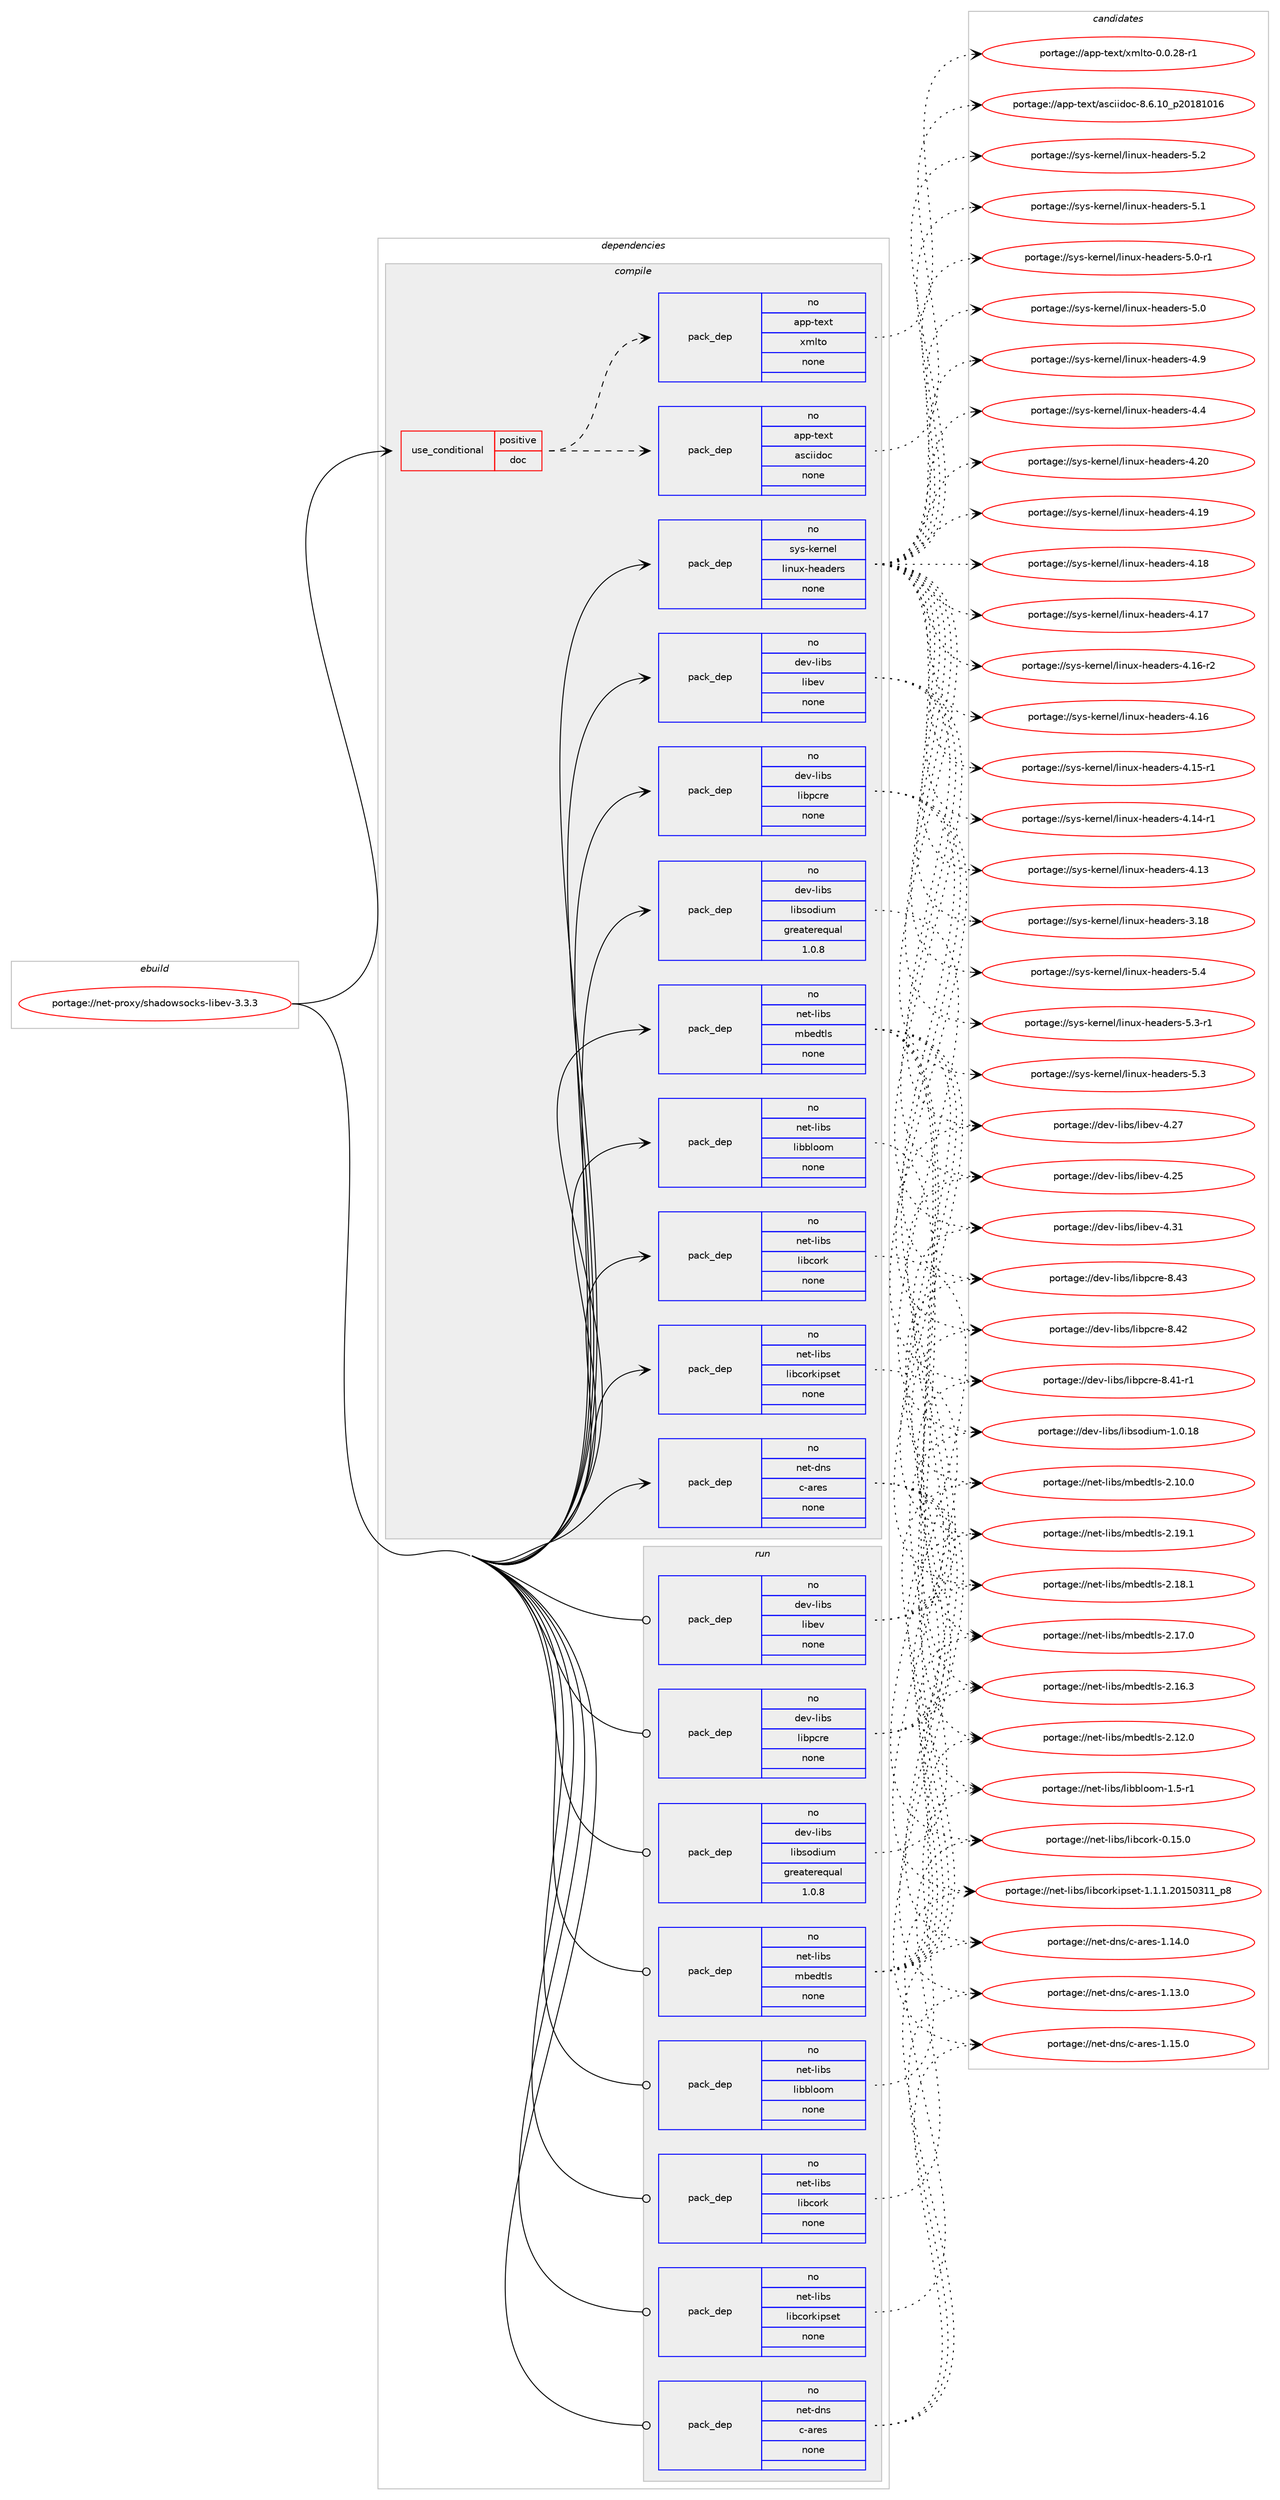 digraph prolog {

# *************
# Graph options
# *************

newrank=true;
concentrate=true;
compound=true;
graph [rankdir=LR,fontname=Helvetica,fontsize=10,ranksep=1.5];#, ranksep=2.5, nodesep=0.2];
edge  [arrowhead=vee];
node  [fontname=Helvetica,fontsize=10];

# **********
# The ebuild
# **********

subgraph cluster_leftcol {
color=gray;
label=<<i>ebuild</i>>;
id [label="portage://net-proxy/shadowsocks-libev-3.3.3", color=red, width=4, href="../net-proxy/shadowsocks-libev-3.3.3.svg"];
}

# ****************
# The dependencies
# ****************

subgraph cluster_midcol {
color=gray;
label=<<i>dependencies</i>>;
subgraph cluster_compile {
fillcolor="#eeeeee";
style=filled;
label=<<i>compile</i>>;
subgraph cond23493 {
dependency122828 [label=<<TABLE BORDER="0" CELLBORDER="1" CELLSPACING="0" CELLPADDING="4"><TR><TD ROWSPAN="3" CELLPADDING="10">use_conditional</TD></TR><TR><TD>positive</TD></TR><TR><TD>doc</TD></TR></TABLE>>, shape=none, color=red];
subgraph pack97324 {
dependency122829 [label=<<TABLE BORDER="0" CELLBORDER="1" CELLSPACING="0" CELLPADDING="4" WIDTH="220"><TR><TD ROWSPAN="6" CELLPADDING="30">pack_dep</TD></TR><TR><TD WIDTH="110">no</TD></TR><TR><TD>app-text</TD></TR><TR><TD>asciidoc</TD></TR><TR><TD>none</TD></TR><TR><TD></TD></TR></TABLE>>, shape=none, color=blue];
}
dependency122828:e -> dependency122829:w [weight=20,style="dashed",arrowhead="vee"];
subgraph pack97325 {
dependency122830 [label=<<TABLE BORDER="0" CELLBORDER="1" CELLSPACING="0" CELLPADDING="4" WIDTH="220"><TR><TD ROWSPAN="6" CELLPADDING="30">pack_dep</TD></TR><TR><TD WIDTH="110">no</TD></TR><TR><TD>app-text</TD></TR><TR><TD>xmlto</TD></TR><TR><TD>none</TD></TR><TR><TD></TD></TR></TABLE>>, shape=none, color=blue];
}
dependency122828:e -> dependency122830:w [weight=20,style="dashed",arrowhead="vee"];
}
id:e -> dependency122828:w [weight=20,style="solid",arrowhead="vee"];
subgraph pack97326 {
dependency122831 [label=<<TABLE BORDER="0" CELLBORDER="1" CELLSPACING="0" CELLPADDING="4" WIDTH="220"><TR><TD ROWSPAN="6" CELLPADDING="30">pack_dep</TD></TR><TR><TD WIDTH="110">no</TD></TR><TR><TD>dev-libs</TD></TR><TR><TD>libev</TD></TR><TR><TD>none</TD></TR><TR><TD></TD></TR></TABLE>>, shape=none, color=blue];
}
id:e -> dependency122831:w [weight=20,style="solid",arrowhead="vee"];
subgraph pack97327 {
dependency122832 [label=<<TABLE BORDER="0" CELLBORDER="1" CELLSPACING="0" CELLPADDING="4" WIDTH="220"><TR><TD ROWSPAN="6" CELLPADDING="30">pack_dep</TD></TR><TR><TD WIDTH="110">no</TD></TR><TR><TD>dev-libs</TD></TR><TR><TD>libpcre</TD></TR><TR><TD>none</TD></TR><TR><TD></TD></TR></TABLE>>, shape=none, color=blue];
}
id:e -> dependency122832:w [weight=20,style="solid",arrowhead="vee"];
subgraph pack97328 {
dependency122833 [label=<<TABLE BORDER="0" CELLBORDER="1" CELLSPACING="0" CELLPADDING="4" WIDTH="220"><TR><TD ROWSPAN="6" CELLPADDING="30">pack_dep</TD></TR><TR><TD WIDTH="110">no</TD></TR><TR><TD>dev-libs</TD></TR><TR><TD>libsodium</TD></TR><TR><TD>greaterequal</TD></TR><TR><TD>1.0.8</TD></TR></TABLE>>, shape=none, color=blue];
}
id:e -> dependency122833:w [weight=20,style="solid",arrowhead="vee"];
subgraph pack97329 {
dependency122834 [label=<<TABLE BORDER="0" CELLBORDER="1" CELLSPACING="0" CELLPADDING="4" WIDTH="220"><TR><TD ROWSPAN="6" CELLPADDING="30">pack_dep</TD></TR><TR><TD WIDTH="110">no</TD></TR><TR><TD>net-dns</TD></TR><TR><TD>c-ares</TD></TR><TR><TD>none</TD></TR><TR><TD></TD></TR></TABLE>>, shape=none, color=blue];
}
id:e -> dependency122834:w [weight=20,style="solid",arrowhead="vee"];
subgraph pack97330 {
dependency122835 [label=<<TABLE BORDER="0" CELLBORDER="1" CELLSPACING="0" CELLPADDING="4" WIDTH="220"><TR><TD ROWSPAN="6" CELLPADDING="30">pack_dep</TD></TR><TR><TD WIDTH="110">no</TD></TR><TR><TD>net-libs</TD></TR><TR><TD>libbloom</TD></TR><TR><TD>none</TD></TR><TR><TD></TD></TR></TABLE>>, shape=none, color=blue];
}
id:e -> dependency122835:w [weight=20,style="solid",arrowhead="vee"];
subgraph pack97331 {
dependency122836 [label=<<TABLE BORDER="0" CELLBORDER="1" CELLSPACING="0" CELLPADDING="4" WIDTH="220"><TR><TD ROWSPAN="6" CELLPADDING="30">pack_dep</TD></TR><TR><TD WIDTH="110">no</TD></TR><TR><TD>net-libs</TD></TR><TR><TD>libcork</TD></TR><TR><TD>none</TD></TR><TR><TD></TD></TR></TABLE>>, shape=none, color=blue];
}
id:e -> dependency122836:w [weight=20,style="solid",arrowhead="vee"];
subgraph pack97332 {
dependency122837 [label=<<TABLE BORDER="0" CELLBORDER="1" CELLSPACING="0" CELLPADDING="4" WIDTH="220"><TR><TD ROWSPAN="6" CELLPADDING="30">pack_dep</TD></TR><TR><TD WIDTH="110">no</TD></TR><TR><TD>net-libs</TD></TR><TR><TD>libcorkipset</TD></TR><TR><TD>none</TD></TR><TR><TD></TD></TR></TABLE>>, shape=none, color=blue];
}
id:e -> dependency122837:w [weight=20,style="solid",arrowhead="vee"];
subgraph pack97333 {
dependency122838 [label=<<TABLE BORDER="0" CELLBORDER="1" CELLSPACING="0" CELLPADDING="4" WIDTH="220"><TR><TD ROWSPAN="6" CELLPADDING="30">pack_dep</TD></TR><TR><TD WIDTH="110">no</TD></TR><TR><TD>net-libs</TD></TR><TR><TD>mbedtls</TD></TR><TR><TD>none</TD></TR><TR><TD></TD></TR></TABLE>>, shape=none, color=blue];
}
id:e -> dependency122838:w [weight=20,style="solid",arrowhead="vee"];
subgraph pack97334 {
dependency122839 [label=<<TABLE BORDER="0" CELLBORDER="1" CELLSPACING="0" CELLPADDING="4" WIDTH="220"><TR><TD ROWSPAN="6" CELLPADDING="30">pack_dep</TD></TR><TR><TD WIDTH="110">no</TD></TR><TR><TD>sys-kernel</TD></TR><TR><TD>linux-headers</TD></TR><TR><TD>none</TD></TR><TR><TD></TD></TR></TABLE>>, shape=none, color=blue];
}
id:e -> dependency122839:w [weight=20,style="solid",arrowhead="vee"];
}
subgraph cluster_compileandrun {
fillcolor="#eeeeee";
style=filled;
label=<<i>compile and run</i>>;
}
subgraph cluster_run {
fillcolor="#eeeeee";
style=filled;
label=<<i>run</i>>;
subgraph pack97335 {
dependency122840 [label=<<TABLE BORDER="0" CELLBORDER="1" CELLSPACING="0" CELLPADDING="4" WIDTH="220"><TR><TD ROWSPAN="6" CELLPADDING="30">pack_dep</TD></TR><TR><TD WIDTH="110">no</TD></TR><TR><TD>dev-libs</TD></TR><TR><TD>libev</TD></TR><TR><TD>none</TD></TR><TR><TD></TD></TR></TABLE>>, shape=none, color=blue];
}
id:e -> dependency122840:w [weight=20,style="solid",arrowhead="odot"];
subgraph pack97336 {
dependency122841 [label=<<TABLE BORDER="0" CELLBORDER="1" CELLSPACING="0" CELLPADDING="4" WIDTH="220"><TR><TD ROWSPAN="6" CELLPADDING="30">pack_dep</TD></TR><TR><TD WIDTH="110">no</TD></TR><TR><TD>dev-libs</TD></TR><TR><TD>libpcre</TD></TR><TR><TD>none</TD></TR><TR><TD></TD></TR></TABLE>>, shape=none, color=blue];
}
id:e -> dependency122841:w [weight=20,style="solid",arrowhead="odot"];
subgraph pack97337 {
dependency122842 [label=<<TABLE BORDER="0" CELLBORDER="1" CELLSPACING="0" CELLPADDING="4" WIDTH="220"><TR><TD ROWSPAN="6" CELLPADDING="30">pack_dep</TD></TR><TR><TD WIDTH="110">no</TD></TR><TR><TD>dev-libs</TD></TR><TR><TD>libsodium</TD></TR><TR><TD>greaterequal</TD></TR><TR><TD>1.0.8</TD></TR></TABLE>>, shape=none, color=blue];
}
id:e -> dependency122842:w [weight=20,style="solid",arrowhead="odot"];
subgraph pack97338 {
dependency122843 [label=<<TABLE BORDER="0" CELLBORDER="1" CELLSPACING="0" CELLPADDING="4" WIDTH="220"><TR><TD ROWSPAN="6" CELLPADDING="30">pack_dep</TD></TR><TR><TD WIDTH="110">no</TD></TR><TR><TD>net-dns</TD></TR><TR><TD>c-ares</TD></TR><TR><TD>none</TD></TR><TR><TD></TD></TR></TABLE>>, shape=none, color=blue];
}
id:e -> dependency122843:w [weight=20,style="solid",arrowhead="odot"];
subgraph pack97339 {
dependency122844 [label=<<TABLE BORDER="0" CELLBORDER="1" CELLSPACING="0" CELLPADDING="4" WIDTH="220"><TR><TD ROWSPAN="6" CELLPADDING="30">pack_dep</TD></TR><TR><TD WIDTH="110">no</TD></TR><TR><TD>net-libs</TD></TR><TR><TD>libbloom</TD></TR><TR><TD>none</TD></TR><TR><TD></TD></TR></TABLE>>, shape=none, color=blue];
}
id:e -> dependency122844:w [weight=20,style="solid",arrowhead="odot"];
subgraph pack97340 {
dependency122845 [label=<<TABLE BORDER="0" CELLBORDER="1" CELLSPACING="0" CELLPADDING="4" WIDTH="220"><TR><TD ROWSPAN="6" CELLPADDING="30">pack_dep</TD></TR><TR><TD WIDTH="110">no</TD></TR><TR><TD>net-libs</TD></TR><TR><TD>libcork</TD></TR><TR><TD>none</TD></TR><TR><TD></TD></TR></TABLE>>, shape=none, color=blue];
}
id:e -> dependency122845:w [weight=20,style="solid",arrowhead="odot"];
subgraph pack97341 {
dependency122846 [label=<<TABLE BORDER="0" CELLBORDER="1" CELLSPACING="0" CELLPADDING="4" WIDTH="220"><TR><TD ROWSPAN="6" CELLPADDING="30">pack_dep</TD></TR><TR><TD WIDTH="110">no</TD></TR><TR><TD>net-libs</TD></TR><TR><TD>libcorkipset</TD></TR><TR><TD>none</TD></TR><TR><TD></TD></TR></TABLE>>, shape=none, color=blue];
}
id:e -> dependency122846:w [weight=20,style="solid",arrowhead="odot"];
subgraph pack97342 {
dependency122847 [label=<<TABLE BORDER="0" CELLBORDER="1" CELLSPACING="0" CELLPADDING="4" WIDTH="220"><TR><TD ROWSPAN="6" CELLPADDING="30">pack_dep</TD></TR><TR><TD WIDTH="110">no</TD></TR><TR><TD>net-libs</TD></TR><TR><TD>mbedtls</TD></TR><TR><TD>none</TD></TR><TR><TD></TD></TR></TABLE>>, shape=none, color=blue];
}
id:e -> dependency122847:w [weight=20,style="solid",arrowhead="odot"];
}
}

# **************
# The candidates
# **************

subgraph cluster_choices {
rank=same;
color=gray;
label=<<i>candidates</i>>;

subgraph choice97324 {
color=black;
nodesep=1;
choice97112112451161011201164797115991051051001119945564654464948951125048495649484954 [label="portage://app-text/asciidoc-8.6.10_p20181016", color=red, width=4,href="../app-text/asciidoc-8.6.10_p20181016.svg"];
dependency122829:e -> choice97112112451161011201164797115991051051001119945564654464948951125048495649484954:w [style=dotted,weight="100"];
}
subgraph choice97325 {
color=black;
nodesep=1;
choice971121124511610112011647120109108116111454846484650564511449 [label="portage://app-text/xmlto-0.0.28-r1", color=red, width=4,href="../app-text/xmlto-0.0.28-r1.svg"];
dependency122830:e -> choice971121124511610112011647120109108116111454846484650564511449:w [style=dotted,weight="100"];
}
subgraph choice97326 {
color=black;
nodesep=1;
choice100101118451081059811547108105981011184552465149 [label="portage://dev-libs/libev-4.31", color=red, width=4,href="../dev-libs/libev-4.31.svg"];
choice100101118451081059811547108105981011184552465055 [label="portage://dev-libs/libev-4.27", color=red, width=4,href="../dev-libs/libev-4.27.svg"];
choice100101118451081059811547108105981011184552465053 [label="portage://dev-libs/libev-4.25", color=red, width=4,href="../dev-libs/libev-4.25.svg"];
dependency122831:e -> choice100101118451081059811547108105981011184552465149:w [style=dotted,weight="100"];
dependency122831:e -> choice100101118451081059811547108105981011184552465055:w [style=dotted,weight="100"];
dependency122831:e -> choice100101118451081059811547108105981011184552465053:w [style=dotted,weight="100"];
}
subgraph choice97327 {
color=black;
nodesep=1;
choice10010111845108105981154710810598112991141014556465251 [label="portage://dev-libs/libpcre-8.43", color=red, width=4,href="../dev-libs/libpcre-8.43.svg"];
choice10010111845108105981154710810598112991141014556465250 [label="portage://dev-libs/libpcre-8.42", color=red, width=4,href="../dev-libs/libpcre-8.42.svg"];
choice100101118451081059811547108105981129911410145564652494511449 [label="portage://dev-libs/libpcre-8.41-r1", color=red, width=4,href="../dev-libs/libpcre-8.41-r1.svg"];
dependency122832:e -> choice10010111845108105981154710810598112991141014556465251:w [style=dotted,weight="100"];
dependency122832:e -> choice10010111845108105981154710810598112991141014556465250:w [style=dotted,weight="100"];
dependency122832:e -> choice100101118451081059811547108105981129911410145564652494511449:w [style=dotted,weight="100"];
}
subgraph choice97328 {
color=black;
nodesep=1;
choice1001011184510810598115471081059811511110010511710945494648464956 [label="portage://dev-libs/libsodium-1.0.18", color=red, width=4,href="../dev-libs/libsodium-1.0.18.svg"];
dependency122833:e -> choice1001011184510810598115471081059811511110010511710945494648464956:w [style=dotted,weight="100"];
}
subgraph choice97329 {
color=black;
nodesep=1;
choice110101116451001101154799459711410111545494649534648 [label="portage://net-dns/c-ares-1.15.0", color=red, width=4,href="../net-dns/c-ares-1.15.0.svg"];
choice110101116451001101154799459711410111545494649524648 [label="portage://net-dns/c-ares-1.14.0", color=red, width=4,href="../net-dns/c-ares-1.14.0.svg"];
choice110101116451001101154799459711410111545494649514648 [label="portage://net-dns/c-ares-1.13.0", color=red, width=4,href="../net-dns/c-ares-1.13.0.svg"];
dependency122834:e -> choice110101116451001101154799459711410111545494649534648:w [style=dotted,weight="100"];
dependency122834:e -> choice110101116451001101154799459711410111545494649524648:w [style=dotted,weight="100"];
dependency122834:e -> choice110101116451001101154799459711410111545494649514648:w [style=dotted,weight="100"];
}
subgraph choice97330 {
color=black;
nodesep=1;
choice1101011164510810598115471081059898108111111109454946534511449 [label="portage://net-libs/libbloom-1.5-r1", color=red, width=4,href="../net-libs/libbloom-1.5-r1.svg"];
dependency122835:e -> choice1101011164510810598115471081059898108111111109454946534511449:w [style=dotted,weight="100"];
}
subgraph choice97331 {
color=black;
nodesep=1;
choice110101116451081059811547108105989911111410745484649534648 [label="portage://net-libs/libcork-0.15.0", color=red, width=4,href="../net-libs/libcork-0.15.0.svg"];
dependency122836:e -> choice110101116451081059811547108105989911111410745484649534648:w [style=dotted,weight="100"];
}
subgraph choice97332 {
color=black;
nodesep=1;
choice11010111645108105981154710810598991111141071051121151011164549464946494650484953485149499511256 [label="portage://net-libs/libcorkipset-1.1.1.20150311_p8", color=red, width=4,href="../net-libs/libcorkipset-1.1.1.20150311_p8.svg"];
dependency122837:e -> choice11010111645108105981154710810598991111141071051121151011164549464946494650484953485149499511256:w [style=dotted,weight="100"];
}
subgraph choice97333 {
color=black;
nodesep=1;
choice1101011164510810598115471099810110011610811545504649574649 [label="portage://net-libs/mbedtls-2.19.1", color=red, width=4,href="../net-libs/mbedtls-2.19.1.svg"];
choice1101011164510810598115471099810110011610811545504649564649 [label="portage://net-libs/mbedtls-2.18.1", color=red, width=4,href="../net-libs/mbedtls-2.18.1.svg"];
choice1101011164510810598115471099810110011610811545504649554648 [label="portage://net-libs/mbedtls-2.17.0", color=red, width=4,href="../net-libs/mbedtls-2.17.0.svg"];
choice1101011164510810598115471099810110011610811545504649544651 [label="portage://net-libs/mbedtls-2.16.3", color=red, width=4,href="../net-libs/mbedtls-2.16.3.svg"];
choice1101011164510810598115471099810110011610811545504649504648 [label="portage://net-libs/mbedtls-2.12.0", color=red, width=4,href="../net-libs/mbedtls-2.12.0.svg"];
choice1101011164510810598115471099810110011610811545504649484648 [label="portage://net-libs/mbedtls-2.10.0", color=red, width=4,href="../net-libs/mbedtls-2.10.0.svg"];
dependency122838:e -> choice1101011164510810598115471099810110011610811545504649574649:w [style=dotted,weight="100"];
dependency122838:e -> choice1101011164510810598115471099810110011610811545504649564649:w [style=dotted,weight="100"];
dependency122838:e -> choice1101011164510810598115471099810110011610811545504649554648:w [style=dotted,weight="100"];
dependency122838:e -> choice1101011164510810598115471099810110011610811545504649544651:w [style=dotted,weight="100"];
dependency122838:e -> choice1101011164510810598115471099810110011610811545504649504648:w [style=dotted,weight="100"];
dependency122838:e -> choice1101011164510810598115471099810110011610811545504649484648:w [style=dotted,weight="100"];
}
subgraph choice97334 {
color=black;
nodesep=1;
choice1151211154510710111411010110847108105110117120451041019710010111411545534652 [label="portage://sys-kernel/linux-headers-5.4", color=red, width=4,href="../sys-kernel/linux-headers-5.4.svg"];
choice11512111545107101114110101108471081051101171204510410197100101114115455346514511449 [label="portage://sys-kernel/linux-headers-5.3-r1", color=red, width=4,href="../sys-kernel/linux-headers-5.3-r1.svg"];
choice1151211154510710111411010110847108105110117120451041019710010111411545534651 [label="portage://sys-kernel/linux-headers-5.3", color=red, width=4,href="../sys-kernel/linux-headers-5.3.svg"];
choice1151211154510710111411010110847108105110117120451041019710010111411545534650 [label="portage://sys-kernel/linux-headers-5.2", color=red, width=4,href="../sys-kernel/linux-headers-5.2.svg"];
choice1151211154510710111411010110847108105110117120451041019710010111411545534649 [label="portage://sys-kernel/linux-headers-5.1", color=red, width=4,href="../sys-kernel/linux-headers-5.1.svg"];
choice11512111545107101114110101108471081051101171204510410197100101114115455346484511449 [label="portage://sys-kernel/linux-headers-5.0-r1", color=red, width=4,href="../sys-kernel/linux-headers-5.0-r1.svg"];
choice1151211154510710111411010110847108105110117120451041019710010111411545534648 [label="portage://sys-kernel/linux-headers-5.0", color=red, width=4,href="../sys-kernel/linux-headers-5.0.svg"];
choice1151211154510710111411010110847108105110117120451041019710010111411545524657 [label="portage://sys-kernel/linux-headers-4.9", color=red, width=4,href="../sys-kernel/linux-headers-4.9.svg"];
choice1151211154510710111411010110847108105110117120451041019710010111411545524652 [label="portage://sys-kernel/linux-headers-4.4", color=red, width=4,href="../sys-kernel/linux-headers-4.4.svg"];
choice115121115451071011141101011084710810511011712045104101971001011141154552465048 [label="portage://sys-kernel/linux-headers-4.20", color=red, width=4,href="../sys-kernel/linux-headers-4.20.svg"];
choice115121115451071011141101011084710810511011712045104101971001011141154552464957 [label="portage://sys-kernel/linux-headers-4.19", color=red, width=4,href="../sys-kernel/linux-headers-4.19.svg"];
choice115121115451071011141101011084710810511011712045104101971001011141154552464956 [label="portage://sys-kernel/linux-headers-4.18", color=red, width=4,href="../sys-kernel/linux-headers-4.18.svg"];
choice115121115451071011141101011084710810511011712045104101971001011141154552464955 [label="portage://sys-kernel/linux-headers-4.17", color=red, width=4,href="../sys-kernel/linux-headers-4.17.svg"];
choice1151211154510710111411010110847108105110117120451041019710010111411545524649544511450 [label="portage://sys-kernel/linux-headers-4.16-r2", color=red, width=4,href="../sys-kernel/linux-headers-4.16-r2.svg"];
choice115121115451071011141101011084710810511011712045104101971001011141154552464954 [label="portage://sys-kernel/linux-headers-4.16", color=red, width=4,href="../sys-kernel/linux-headers-4.16.svg"];
choice1151211154510710111411010110847108105110117120451041019710010111411545524649534511449 [label="portage://sys-kernel/linux-headers-4.15-r1", color=red, width=4,href="../sys-kernel/linux-headers-4.15-r1.svg"];
choice1151211154510710111411010110847108105110117120451041019710010111411545524649524511449 [label="portage://sys-kernel/linux-headers-4.14-r1", color=red, width=4,href="../sys-kernel/linux-headers-4.14-r1.svg"];
choice115121115451071011141101011084710810511011712045104101971001011141154552464951 [label="portage://sys-kernel/linux-headers-4.13", color=red, width=4,href="../sys-kernel/linux-headers-4.13.svg"];
choice115121115451071011141101011084710810511011712045104101971001011141154551464956 [label="portage://sys-kernel/linux-headers-3.18", color=red, width=4,href="../sys-kernel/linux-headers-3.18.svg"];
dependency122839:e -> choice1151211154510710111411010110847108105110117120451041019710010111411545534652:w [style=dotted,weight="100"];
dependency122839:e -> choice11512111545107101114110101108471081051101171204510410197100101114115455346514511449:w [style=dotted,weight="100"];
dependency122839:e -> choice1151211154510710111411010110847108105110117120451041019710010111411545534651:w [style=dotted,weight="100"];
dependency122839:e -> choice1151211154510710111411010110847108105110117120451041019710010111411545534650:w [style=dotted,weight="100"];
dependency122839:e -> choice1151211154510710111411010110847108105110117120451041019710010111411545534649:w [style=dotted,weight="100"];
dependency122839:e -> choice11512111545107101114110101108471081051101171204510410197100101114115455346484511449:w [style=dotted,weight="100"];
dependency122839:e -> choice1151211154510710111411010110847108105110117120451041019710010111411545534648:w [style=dotted,weight="100"];
dependency122839:e -> choice1151211154510710111411010110847108105110117120451041019710010111411545524657:w [style=dotted,weight="100"];
dependency122839:e -> choice1151211154510710111411010110847108105110117120451041019710010111411545524652:w [style=dotted,weight="100"];
dependency122839:e -> choice115121115451071011141101011084710810511011712045104101971001011141154552465048:w [style=dotted,weight="100"];
dependency122839:e -> choice115121115451071011141101011084710810511011712045104101971001011141154552464957:w [style=dotted,weight="100"];
dependency122839:e -> choice115121115451071011141101011084710810511011712045104101971001011141154552464956:w [style=dotted,weight="100"];
dependency122839:e -> choice115121115451071011141101011084710810511011712045104101971001011141154552464955:w [style=dotted,weight="100"];
dependency122839:e -> choice1151211154510710111411010110847108105110117120451041019710010111411545524649544511450:w [style=dotted,weight="100"];
dependency122839:e -> choice115121115451071011141101011084710810511011712045104101971001011141154552464954:w [style=dotted,weight="100"];
dependency122839:e -> choice1151211154510710111411010110847108105110117120451041019710010111411545524649534511449:w [style=dotted,weight="100"];
dependency122839:e -> choice1151211154510710111411010110847108105110117120451041019710010111411545524649524511449:w [style=dotted,weight="100"];
dependency122839:e -> choice115121115451071011141101011084710810511011712045104101971001011141154552464951:w [style=dotted,weight="100"];
dependency122839:e -> choice115121115451071011141101011084710810511011712045104101971001011141154551464956:w [style=dotted,weight="100"];
}
subgraph choice97335 {
color=black;
nodesep=1;
choice100101118451081059811547108105981011184552465149 [label="portage://dev-libs/libev-4.31", color=red, width=4,href="../dev-libs/libev-4.31.svg"];
choice100101118451081059811547108105981011184552465055 [label="portage://dev-libs/libev-4.27", color=red, width=4,href="../dev-libs/libev-4.27.svg"];
choice100101118451081059811547108105981011184552465053 [label="portage://dev-libs/libev-4.25", color=red, width=4,href="../dev-libs/libev-4.25.svg"];
dependency122840:e -> choice100101118451081059811547108105981011184552465149:w [style=dotted,weight="100"];
dependency122840:e -> choice100101118451081059811547108105981011184552465055:w [style=dotted,weight="100"];
dependency122840:e -> choice100101118451081059811547108105981011184552465053:w [style=dotted,weight="100"];
}
subgraph choice97336 {
color=black;
nodesep=1;
choice10010111845108105981154710810598112991141014556465251 [label="portage://dev-libs/libpcre-8.43", color=red, width=4,href="../dev-libs/libpcre-8.43.svg"];
choice10010111845108105981154710810598112991141014556465250 [label="portage://dev-libs/libpcre-8.42", color=red, width=4,href="../dev-libs/libpcre-8.42.svg"];
choice100101118451081059811547108105981129911410145564652494511449 [label="portage://dev-libs/libpcre-8.41-r1", color=red, width=4,href="../dev-libs/libpcre-8.41-r1.svg"];
dependency122841:e -> choice10010111845108105981154710810598112991141014556465251:w [style=dotted,weight="100"];
dependency122841:e -> choice10010111845108105981154710810598112991141014556465250:w [style=dotted,weight="100"];
dependency122841:e -> choice100101118451081059811547108105981129911410145564652494511449:w [style=dotted,weight="100"];
}
subgraph choice97337 {
color=black;
nodesep=1;
choice1001011184510810598115471081059811511110010511710945494648464956 [label="portage://dev-libs/libsodium-1.0.18", color=red, width=4,href="../dev-libs/libsodium-1.0.18.svg"];
dependency122842:e -> choice1001011184510810598115471081059811511110010511710945494648464956:w [style=dotted,weight="100"];
}
subgraph choice97338 {
color=black;
nodesep=1;
choice110101116451001101154799459711410111545494649534648 [label="portage://net-dns/c-ares-1.15.0", color=red, width=4,href="../net-dns/c-ares-1.15.0.svg"];
choice110101116451001101154799459711410111545494649524648 [label="portage://net-dns/c-ares-1.14.0", color=red, width=4,href="../net-dns/c-ares-1.14.0.svg"];
choice110101116451001101154799459711410111545494649514648 [label="portage://net-dns/c-ares-1.13.0", color=red, width=4,href="../net-dns/c-ares-1.13.0.svg"];
dependency122843:e -> choice110101116451001101154799459711410111545494649534648:w [style=dotted,weight="100"];
dependency122843:e -> choice110101116451001101154799459711410111545494649524648:w [style=dotted,weight="100"];
dependency122843:e -> choice110101116451001101154799459711410111545494649514648:w [style=dotted,weight="100"];
}
subgraph choice97339 {
color=black;
nodesep=1;
choice1101011164510810598115471081059898108111111109454946534511449 [label="portage://net-libs/libbloom-1.5-r1", color=red, width=4,href="../net-libs/libbloom-1.5-r1.svg"];
dependency122844:e -> choice1101011164510810598115471081059898108111111109454946534511449:w [style=dotted,weight="100"];
}
subgraph choice97340 {
color=black;
nodesep=1;
choice110101116451081059811547108105989911111410745484649534648 [label="portage://net-libs/libcork-0.15.0", color=red, width=4,href="../net-libs/libcork-0.15.0.svg"];
dependency122845:e -> choice110101116451081059811547108105989911111410745484649534648:w [style=dotted,weight="100"];
}
subgraph choice97341 {
color=black;
nodesep=1;
choice11010111645108105981154710810598991111141071051121151011164549464946494650484953485149499511256 [label="portage://net-libs/libcorkipset-1.1.1.20150311_p8", color=red, width=4,href="../net-libs/libcorkipset-1.1.1.20150311_p8.svg"];
dependency122846:e -> choice11010111645108105981154710810598991111141071051121151011164549464946494650484953485149499511256:w [style=dotted,weight="100"];
}
subgraph choice97342 {
color=black;
nodesep=1;
choice1101011164510810598115471099810110011610811545504649574649 [label="portage://net-libs/mbedtls-2.19.1", color=red, width=4,href="../net-libs/mbedtls-2.19.1.svg"];
choice1101011164510810598115471099810110011610811545504649564649 [label="portage://net-libs/mbedtls-2.18.1", color=red, width=4,href="../net-libs/mbedtls-2.18.1.svg"];
choice1101011164510810598115471099810110011610811545504649554648 [label="portage://net-libs/mbedtls-2.17.0", color=red, width=4,href="../net-libs/mbedtls-2.17.0.svg"];
choice1101011164510810598115471099810110011610811545504649544651 [label="portage://net-libs/mbedtls-2.16.3", color=red, width=4,href="../net-libs/mbedtls-2.16.3.svg"];
choice1101011164510810598115471099810110011610811545504649504648 [label="portage://net-libs/mbedtls-2.12.0", color=red, width=4,href="../net-libs/mbedtls-2.12.0.svg"];
choice1101011164510810598115471099810110011610811545504649484648 [label="portage://net-libs/mbedtls-2.10.0", color=red, width=4,href="../net-libs/mbedtls-2.10.0.svg"];
dependency122847:e -> choice1101011164510810598115471099810110011610811545504649574649:w [style=dotted,weight="100"];
dependency122847:e -> choice1101011164510810598115471099810110011610811545504649564649:w [style=dotted,weight="100"];
dependency122847:e -> choice1101011164510810598115471099810110011610811545504649554648:w [style=dotted,weight="100"];
dependency122847:e -> choice1101011164510810598115471099810110011610811545504649544651:w [style=dotted,weight="100"];
dependency122847:e -> choice1101011164510810598115471099810110011610811545504649504648:w [style=dotted,weight="100"];
dependency122847:e -> choice1101011164510810598115471099810110011610811545504649484648:w [style=dotted,weight="100"];
}
}

}
